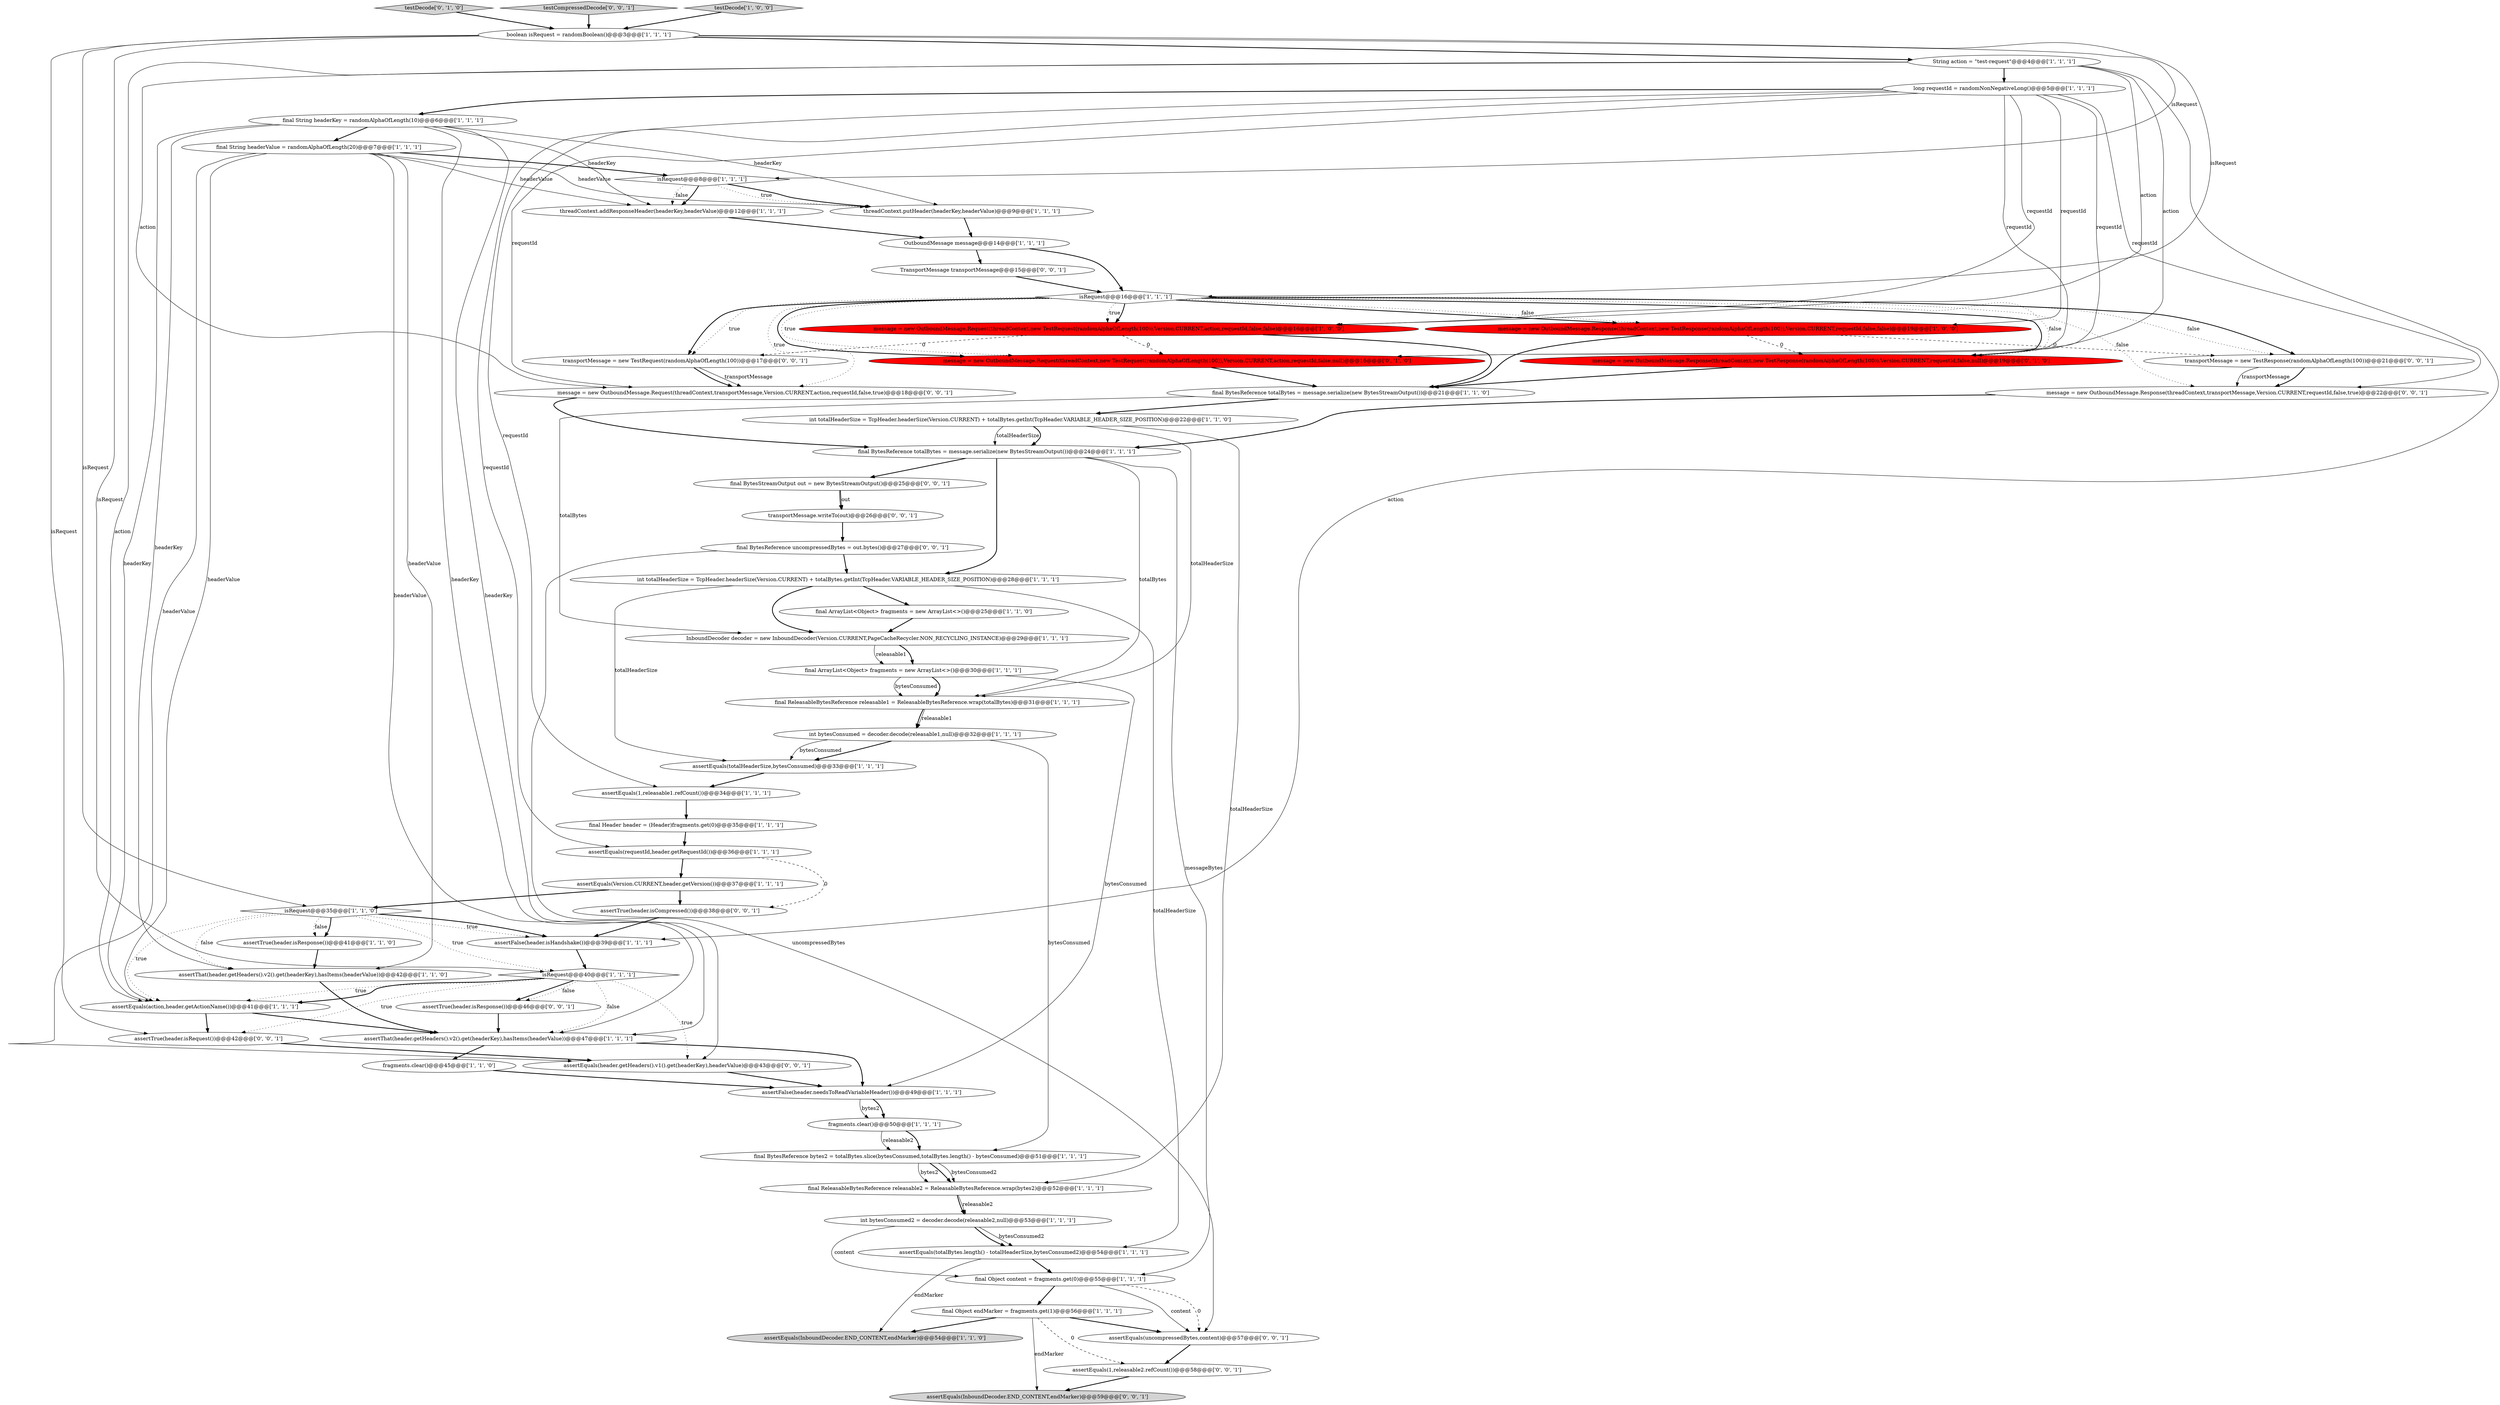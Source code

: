 digraph {
24 [style = filled, label = "fragments.clear()@@@50@@@['1', '1', '1']", fillcolor = white, shape = ellipse image = "AAA0AAABBB1BBB"];
59 [style = filled, label = "transportMessage.writeTo(out)@@@26@@@['0', '0', '1']", fillcolor = white, shape = ellipse image = "AAA0AAABBB3BBB"];
56 [style = filled, label = "assertTrue(header.isCompressed())@@@38@@@['0', '0', '1']", fillcolor = white, shape = ellipse image = "AAA0AAABBB3BBB"];
62 [style = filled, label = "assertTrue(header.isRequest())@@@42@@@['0', '0', '1']", fillcolor = white, shape = ellipse image = "AAA0AAABBB3BBB"];
33 [style = filled, label = "assertEquals(1,releasable1.refCount())@@@34@@@['1', '1', '1']", fillcolor = white, shape = ellipse image = "AAA0AAABBB1BBB"];
40 [style = filled, label = "final String headerValue = randomAlphaOfLength(20)@@@7@@@['1', '1', '1']", fillcolor = white, shape = ellipse image = "AAA0AAABBB1BBB"];
48 [style = filled, label = "message = new OutboundMessage.Request(threadContext,transportMessage,Version.CURRENT,action,requestId,false,true)@@@18@@@['0', '0', '1']", fillcolor = white, shape = ellipse image = "AAA0AAABBB3BBB"];
2 [style = filled, label = "isRequest@@@35@@@['1', '1', '0']", fillcolor = white, shape = diamond image = "AAA0AAABBB1BBB"];
18 [style = filled, label = "assertFalse(header.isHandshake())@@@39@@@['1', '1', '1']", fillcolor = white, shape = ellipse image = "AAA0AAABBB1BBB"];
13 [style = filled, label = "threadContext.addResponseHeader(headerKey,headerValue)@@@12@@@['1', '1', '1']", fillcolor = white, shape = ellipse image = "AAA0AAABBB1BBB"];
25 [style = filled, label = "assertTrue(header.isResponse())@@@41@@@['1', '1', '0']", fillcolor = white, shape = ellipse image = "AAA0AAABBB1BBB"];
26 [style = filled, label = "final ArrayList<Object> fragments = new ArrayList<>()@@@30@@@['1', '1', '1']", fillcolor = white, shape = ellipse image = "AAA0AAABBB1BBB"];
45 [style = filled, label = "message = new OutboundMessage.Request(threadContext,new TestRequest(randomAlphaOfLength(100)),Version.CURRENT,action,requestId,false,null)@@@16@@@['0', '1', '0']", fillcolor = red, shape = ellipse image = "AAA1AAABBB2BBB"];
46 [style = filled, label = "testDecode['0', '1', '0']", fillcolor = lightgray, shape = diamond image = "AAA0AAABBB2BBB"];
51 [style = filled, label = "assertTrue(header.isResponse())@@@46@@@['0', '0', '1']", fillcolor = white, shape = ellipse image = "AAA0AAABBB3BBB"];
9 [style = filled, label = "isRequest@@@16@@@['1', '1', '1']", fillcolor = white, shape = diamond image = "AAA0AAABBB1BBB"];
7 [style = filled, label = "final String headerKey = randomAlphaOfLength(10)@@@6@@@['1', '1', '1']", fillcolor = white, shape = ellipse image = "AAA0AAABBB1BBB"];
8 [style = filled, label = "int totalHeaderSize = TcpHeader.headerSize(Version.CURRENT) + totalBytes.getInt(TcpHeader.VARIABLE_HEADER_SIZE_POSITION)@@@22@@@['1', '1', '0']", fillcolor = white, shape = ellipse image = "AAA0AAABBB1BBB"];
6 [style = filled, label = "final ReleasableBytesReference releasable1 = ReleasableBytesReference.wrap(totalBytes)@@@31@@@['1', '1', '1']", fillcolor = white, shape = ellipse image = "AAA0AAABBB1BBB"];
21 [style = filled, label = "final BytesReference totalBytes = message.serialize(new BytesStreamOutput())@@@24@@@['1', '1', '1']", fillcolor = white, shape = ellipse image = "AAA0AAABBB1BBB"];
36 [style = filled, label = "final Object endMarker = fragments.get(1)@@@56@@@['1', '1', '1']", fillcolor = white, shape = ellipse image = "AAA0AAABBB1BBB"];
15 [style = filled, label = "OutboundMessage message@@@14@@@['1', '1', '1']", fillcolor = white, shape = ellipse image = "AAA0AAABBB1BBB"];
28 [style = filled, label = "final ReleasableBytesReference releasable2 = ReleasableBytesReference.wrap(bytes2)@@@52@@@['1', '1', '1']", fillcolor = white, shape = ellipse image = "AAA0AAABBB1BBB"];
44 [style = filled, label = "message = new OutboundMessage.Response(threadContext,new TestResponse(randomAlphaOfLength(100)),Version.CURRENT,requestId,false,null)@@@19@@@['0', '1', '0']", fillcolor = red, shape = ellipse image = "AAA1AAABBB2BBB"];
37 [style = filled, label = "fragments.clear()@@@45@@@['1', '1', '0']", fillcolor = white, shape = ellipse image = "AAA0AAABBB1BBB"];
58 [style = filled, label = "assertEquals(InboundDecoder.END_CONTENT,endMarker)@@@59@@@['0', '0', '1']", fillcolor = lightgray, shape = ellipse image = "AAA0AAABBB3BBB"];
47 [style = filled, label = "final BytesStreamOutput out = new BytesStreamOutput()@@@25@@@['0', '0', '1']", fillcolor = white, shape = ellipse image = "AAA0AAABBB3BBB"];
57 [style = filled, label = "TransportMessage transportMessage@@@15@@@['0', '0', '1']", fillcolor = white, shape = ellipse image = "AAA0AAABBB3BBB"];
41 [style = filled, label = "message = new OutboundMessage.Response(threadContext,new TestResponse(randomAlphaOfLength(100)),Version.CURRENT,requestId,false,false)@@@19@@@['1', '0', '0']", fillcolor = red, shape = ellipse image = "AAA1AAABBB1BBB"];
52 [style = filled, label = "assertEquals(uncompressedBytes,content)@@@57@@@['0', '0', '1']", fillcolor = white, shape = ellipse image = "AAA0AAABBB3BBB"];
20 [style = filled, label = "assertThat(header.getHeaders().v2().get(headerKey),hasItems(headerValue))@@@47@@@['1', '1', '1']", fillcolor = white, shape = ellipse image = "AAA0AAABBB1BBB"];
4 [style = filled, label = "assertEquals(totalBytes.length() - totalHeaderSize,bytesConsumed2)@@@54@@@['1', '1', '1']", fillcolor = white, shape = ellipse image = "AAA0AAABBB1BBB"];
29 [style = filled, label = "boolean isRequest = randomBoolean()@@@3@@@['1', '1', '1']", fillcolor = white, shape = ellipse image = "AAA0AAABBB1BBB"];
54 [style = filled, label = "message = new OutboundMessage.Response(threadContext,transportMessage,Version.CURRENT,requestId,false,true)@@@22@@@['0', '0', '1']", fillcolor = white, shape = ellipse image = "AAA0AAABBB3BBB"];
10 [style = filled, label = "assertEquals(InboundDecoder.END_CONTENT,endMarker)@@@54@@@['1', '1', '0']", fillcolor = lightgray, shape = ellipse image = "AAA0AAABBB1BBB"];
27 [style = filled, label = "assertFalse(header.needsToReadVariableHeader())@@@49@@@['1', '1', '1']", fillcolor = white, shape = ellipse image = "AAA0AAABBB1BBB"];
53 [style = filled, label = "final BytesReference uncompressedBytes = out.bytes()@@@27@@@['0', '0', '1']", fillcolor = white, shape = ellipse image = "AAA0AAABBB3BBB"];
30 [style = filled, label = "int bytesConsumed2 = decoder.decode(releasable2,null)@@@53@@@['1', '1', '1']", fillcolor = white, shape = ellipse image = "AAA0AAABBB1BBB"];
11 [style = filled, label = "int totalHeaderSize = TcpHeader.headerSize(Version.CURRENT) + totalBytes.getInt(TcpHeader.VARIABLE_HEADER_SIZE_POSITION)@@@28@@@['1', '1', '1']", fillcolor = white, shape = ellipse image = "AAA0AAABBB1BBB"];
12 [style = filled, label = "String action = \"test-request\"@@@4@@@['1', '1', '1']", fillcolor = white, shape = ellipse image = "AAA0AAABBB1BBB"];
23 [style = filled, label = "threadContext.putHeader(headerKey,headerValue)@@@9@@@['1', '1', '1']", fillcolor = white, shape = ellipse image = "AAA0AAABBB1BBB"];
60 [style = filled, label = "testCompressedDecode['0', '0', '1']", fillcolor = lightgray, shape = diamond image = "AAA0AAABBB3BBB"];
1 [style = filled, label = "assertEquals(action,header.getActionName())@@@41@@@['1', '1', '1']", fillcolor = white, shape = ellipse image = "AAA0AAABBB1BBB"];
35 [style = filled, label = "final Header header = (Header)fragments.get(0)@@@35@@@['1', '1', '1']", fillcolor = white, shape = ellipse image = "AAA0AAABBB1BBB"];
38 [style = filled, label = "InboundDecoder decoder = new InboundDecoder(Version.CURRENT,PageCacheRecycler.NON_RECYCLING_INSTANCE)@@@29@@@['1', '1', '1']", fillcolor = white, shape = ellipse image = "AAA0AAABBB1BBB"];
31 [style = filled, label = "isRequest@@@8@@@['1', '1', '1']", fillcolor = white, shape = diamond image = "AAA0AAABBB1BBB"];
49 [style = filled, label = "transportMessage = new TestResponse(randomAlphaOfLength(100))@@@21@@@['0', '0', '1']", fillcolor = white, shape = ellipse image = "AAA0AAABBB3BBB"];
17 [style = filled, label = "assertEquals(Version.CURRENT,header.getVersion())@@@37@@@['1', '1', '1']", fillcolor = white, shape = ellipse image = "AAA0AAABBB1BBB"];
32 [style = filled, label = "assertEquals(totalHeaderSize,bytesConsumed)@@@33@@@['1', '1', '1']", fillcolor = white, shape = ellipse image = "AAA0AAABBB1BBB"];
61 [style = filled, label = "transportMessage = new TestRequest(randomAlphaOfLength(100))@@@17@@@['0', '0', '1']", fillcolor = white, shape = ellipse image = "AAA0AAABBB3BBB"];
55 [style = filled, label = "assertEquals(header.getHeaders().v1().get(headerKey),headerValue)@@@43@@@['0', '0', '1']", fillcolor = white, shape = ellipse image = "AAA0AAABBB3BBB"];
5 [style = filled, label = "testDecode['1', '0', '0']", fillcolor = lightgray, shape = diamond image = "AAA0AAABBB1BBB"];
14 [style = filled, label = "final ArrayList<Object> fragments = new ArrayList<>()@@@25@@@['1', '1', '0']", fillcolor = white, shape = ellipse image = "AAA0AAABBB1BBB"];
22 [style = filled, label = "final BytesReference totalBytes = message.serialize(new BytesStreamOutput())@@@21@@@['1', '1', '0']", fillcolor = white, shape = ellipse image = "AAA0AAABBB1BBB"];
39 [style = filled, label = "long requestId = randomNonNegativeLong()@@@5@@@['1', '1', '1']", fillcolor = white, shape = ellipse image = "AAA0AAABBB1BBB"];
42 [style = filled, label = "int bytesConsumed = decoder.decode(releasable1,null)@@@32@@@['1', '1', '1']", fillcolor = white, shape = ellipse image = "AAA0AAABBB1BBB"];
43 [style = filled, label = "isRequest@@@40@@@['1', '1', '1']", fillcolor = white, shape = diamond image = "AAA0AAABBB1BBB"];
19 [style = filled, label = "assertThat(header.getHeaders().v2().get(headerKey),hasItems(headerValue))@@@42@@@['1', '1', '0']", fillcolor = white, shape = ellipse image = "AAA0AAABBB1BBB"];
16 [style = filled, label = "final Object content = fragments.get(0)@@@55@@@['1', '1', '1']", fillcolor = white, shape = ellipse image = "AAA0AAABBB1BBB"];
0 [style = filled, label = "final BytesReference bytes2 = totalBytes.slice(bytesConsumed,totalBytes.length() - bytesConsumed)@@@51@@@['1', '1', '1']", fillcolor = white, shape = ellipse image = "AAA0AAABBB1BBB"];
3 [style = filled, label = "message = new OutboundMessage.Request(threadContext,new TestRequest(randomAlphaOfLength(100)),Version.CURRENT,action,requestId,false,false)@@@16@@@['1', '0', '0']", fillcolor = red, shape = ellipse image = "AAA1AAABBB1BBB"];
34 [style = filled, label = "assertEquals(requestId,header.getRequestId())@@@36@@@['1', '1', '1']", fillcolor = white, shape = ellipse image = "AAA0AAABBB1BBB"];
50 [style = filled, label = "assertEquals(1,releasable2.refCount())@@@58@@@['0', '0', '1']", fillcolor = white, shape = ellipse image = "AAA0AAABBB3BBB"];
61->48 [style = solid, label="transportMessage"];
43->62 [style = dotted, label="true"];
37->27 [style = bold, label=""];
11->14 [style = bold, label=""];
60->29 [style = bold, label=""];
53->52 [style = solid, label="uncompressedBytes"];
2->19 [style = dotted, label="false"];
1->20 [style = bold, label=""];
39->34 [style = solid, label="requestId"];
12->45 [style = solid, label="action"];
8->6 [style = solid, label="totalHeaderSize"];
62->55 [style = bold, label=""];
53->11 [style = bold, label=""];
15->57 [style = bold, label=""];
39->3 [style = solid, label="requestId"];
2->18 [style = dotted, label="true"];
20->27 [style = bold, label=""];
22->8 [style = bold, label=""];
7->55 [style = solid, label="headerKey"];
34->56 [style = dashed, label="0"];
0->28 [style = solid, label="bytesConsumed2"];
45->22 [style = bold, label=""];
43->55 [style = dotted, label="true"];
34->17 [style = bold, label=""];
43->1 [style = bold, label=""];
6->42 [style = solid, label="releasable1"];
25->19 [style = bold, label=""];
20->37 [style = bold, label=""];
48->21 [style = bold, label=""];
21->6 [style = solid, label="totalBytes"];
9->48 [style = dotted, label="true"];
38->26 [style = bold, label=""];
38->26 [style = solid, label="releasable1"];
40->31 [style = bold, label=""];
41->22 [style = bold, label=""];
39->45 [style = solid, label="requestId"];
42->0 [style = solid, label="bytesConsumed"];
2->25 [style = bold, label=""];
4->16 [style = bold, label=""];
0->28 [style = solid, label="bytes2"];
7->23 [style = solid, label="headerKey"];
29->62 [style = solid, label="isRequest"];
5->29 [style = bold, label=""];
11->4 [style = solid, label="totalHeaderSize"];
28->30 [style = bold, label=""];
24->0 [style = bold, label=""];
19->20 [style = bold, label=""];
43->51 [style = bold, label=""];
7->13 [style = solid, label="headerKey"];
26->27 [style = solid, label="bytesConsumed"];
28->30 [style = solid, label="releasable2"];
11->32 [style = solid, label="totalHeaderSize"];
2->18 [style = bold, label=""];
14->38 [style = bold, label=""];
40->19 [style = solid, label="headerValue"];
22->38 [style = solid, label="totalBytes"];
16->52 [style = solid, label="content"];
26->6 [style = bold, label=""];
27->24 [style = solid, label="bytes2"];
2->25 [style = dotted, label="false"];
36->50 [style = dashed, label="0"];
40->13 [style = solid, label="headerValue"];
61->48 [style = bold, label=""];
39->41 [style = solid, label="requestId"];
17->2 [style = bold, label=""];
39->7 [style = bold, label=""];
21->11 [style = bold, label=""];
15->9 [style = bold, label=""];
31->23 [style = dotted, label="true"];
9->44 [style = bold, label=""];
39->54 [style = solid, label="requestId"];
9->49 [style = dotted, label="false"];
55->27 [style = bold, label=""];
42->32 [style = bold, label=""];
24->0 [style = solid, label="releasable2"];
7->20 [style = solid, label="headerKey"];
44->22 [style = bold, label=""];
13->15 [style = bold, label=""];
56->18 [style = bold, label=""];
43->1 [style = dotted, label="true"];
35->34 [style = bold, label=""];
9->54 [style = dotted, label="false"];
1->62 [style = bold, label=""];
49->54 [style = bold, label=""];
26->6 [style = solid, label="bytesConsumed"];
9->3 [style = dotted, label="true"];
12->1 [style = solid, label="action"];
21->16 [style = solid, label="messageBytes"];
21->47 [style = bold, label=""];
47->59 [style = solid, label="out"];
16->36 [style = bold, label=""];
49->54 [style = solid, label="transportMessage"];
16->52 [style = dashed, label="0"];
3->61 [style = dashed, label="0"];
39->33 [style = solid, label="requestId"];
12->18 [style = solid, label="action"];
50->58 [style = bold, label=""];
36->52 [style = bold, label=""];
31->13 [style = bold, label=""];
23->15 [style = bold, label=""];
6->42 [style = bold, label=""];
8->28 [style = solid, label="totalHeaderSize"];
8->21 [style = solid, label="totalHeaderSize"];
29->31 [style = solid, label="isRequest"];
4->10 [style = solid, label="endMarker"];
47->59 [style = bold, label=""];
51->20 [style = bold, label=""];
32->33 [style = bold, label=""];
46->29 [style = bold, label=""];
59->53 [style = bold, label=""];
12->3 [style = solid, label="action"];
29->2 [style = solid, label="isRequest"];
7->1 [style = solid, label="headerKey"];
9->45 [style = dotted, label="true"];
30->16 [style = solid, label="content"];
39->44 [style = solid, label="requestId"];
3->45 [style = dashed, label="0"];
29->43 [style = solid, label="isRequest"];
40->20 [style = solid, label="headerValue"];
57->9 [style = bold, label=""];
9->3 [style = bold, label=""];
54->21 [style = bold, label=""];
52->50 [style = bold, label=""];
27->24 [style = bold, label=""];
12->39 [style = bold, label=""];
9->49 [style = bold, label=""];
7->40 [style = bold, label=""];
40->23 [style = solid, label="headerValue"];
36->10 [style = bold, label=""];
30->4 [style = solid, label="bytesConsumed2"];
33->35 [style = bold, label=""];
31->23 [style = bold, label=""];
11->38 [style = bold, label=""];
9->61 [style = dotted, label="true"];
2->43 [style = dotted, label="true"];
7->19 [style = solid, label="headerKey"];
40->1 [style = solid, label="headerValue"];
12->48 [style = solid, label="action"];
36->58 [style = solid, label="endMarker"];
3->22 [style = bold, label=""];
40->55 [style = solid, label="headerValue"];
9->41 [style = bold, label=""];
41->49 [style = dashed, label="0"];
9->61 [style = bold, label=""];
29->12 [style = bold, label=""];
43->51 [style = dotted, label="false"];
18->43 [style = bold, label=""];
29->9 [style = solid, label="isRequest"];
2->1 [style = dotted, label="true"];
30->4 [style = bold, label=""];
9->45 [style = bold, label=""];
31->13 [style = dotted, label="false"];
39->48 [style = solid, label="requestId"];
8->21 [style = bold, label=""];
43->20 [style = dotted, label="false"];
42->32 [style = solid, label="bytesConsumed"];
17->56 [style = bold, label=""];
9->41 [style = dotted, label="false"];
41->44 [style = dashed, label="0"];
0->28 [style = bold, label=""];
9->44 [style = dotted, label="false"];
}
